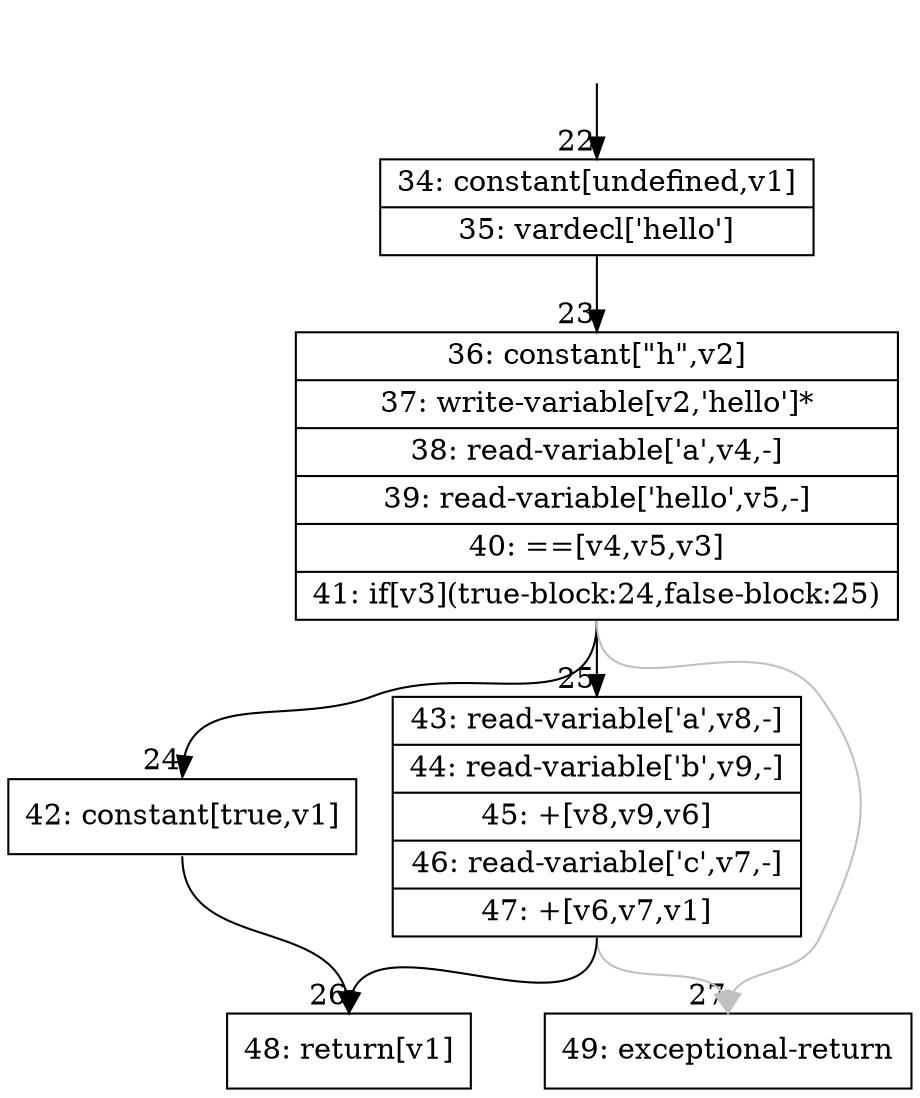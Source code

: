 digraph {
rankdir="TD"
BB_entry4[shape=none,label=""];
BB_entry4 -> BB22 [tailport=s, headport=n, headlabel="    22"]
BB22 [shape=record label="{34: constant[undefined,v1]|35: vardecl['hello']}" ] 
BB22 -> BB23 [tailport=s, headport=n, headlabel="      23"]
BB23 [shape=record label="{36: constant[\"h\",v2]|37: write-variable[v2,'hello']*|38: read-variable['a',v4,-]|39: read-variable['hello',v5,-]|40: ==[v4,v5,v3]|41: if[v3](true-block:24,false-block:25)}" ] 
BB23 -> BB24 [tailport=s, headport=n, headlabel="      24"]
BB23 -> BB25 [tailport=s, headport=n, headlabel="      25"]
BB23 -> BB27 [tailport=s, headport=n, color=gray, headlabel="      27"]
BB24 [shape=record label="{42: constant[true,v1]}" ] 
BB24 -> BB26 [tailport=s, headport=n, headlabel="      26"]
BB25 [shape=record label="{43: read-variable['a',v8,-]|44: read-variable['b',v9,-]|45: +[v8,v9,v6]|46: read-variable['c',v7,-]|47: +[v6,v7,v1]}" ] 
BB25 -> BB26 [tailport=s, headport=n]
BB25 -> BB27 [tailport=s, headport=n, color=gray]
BB26 [shape=record label="{48: return[v1]}" ] 
BB27 [shape=record label="{49: exceptional-return}" ] 
//#$~ 32
}
